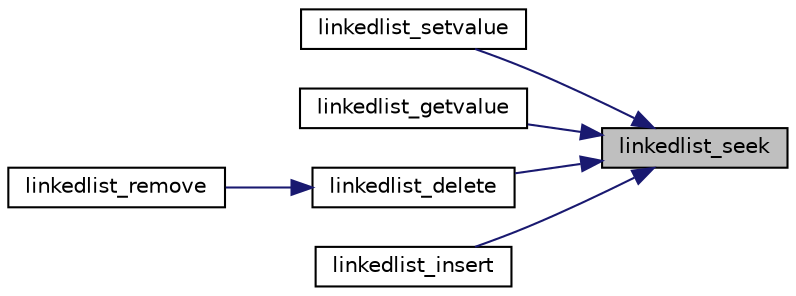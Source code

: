 digraph "linkedlist_seek"
{
 // INTERACTIVE_SVG=YES
 // LATEX_PDF_SIZE
  edge [fontname="Helvetica",fontsize="10",labelfontname="Helvetica",labelfontsize="10"];
  node [fontname="Helvetica",fontsize="10",shape=record];
  rankdir="RL";
  Node83 [label="linkedlist_seek",height=0.2,width=0.4,color="black", fillcolor="grey75", style="filled", fontcolor="black",tooltip=" "];
  Node83 -> Node84 [dir="back",color="midnightblue",fontsize="10",style="solid",fontname="Helvetica"];
  Node84 [label="linkedlist_setvalue",height=0.2,width=0.4,color="black", fillcolor="white", style="filled",URL="$linkedlist_8h.html#a8a29e324327b9323202b342011683fb8",tooltip=" "];
  Node83 -> Node85 [dir="back",color="midnightblue",fontsize="10",style="solid",fontname="Helvetica"];
  Node85 [label="linkedlist_getvalue",height=0.2,width=0.4,color="black", fillcolor="white", style="filled",URL="$linkedlist_8h.html#a45d80db53a82d5a9deae91d7fffb8557",tooltip=" "];
  Node83 -> Node86 [dir="back",color="midnightblue",fontsize="10",style="solid",fontname="Helvetica"];
  Node86 [label="linkedlist_delete",height=0.2,width=0.4,color="black", fillcolor="white", style="filled",URL="$linkedlist_8h.html#af1609596885dddc6f67ed0d76dcac826",tooltip=" "];
  Node86 -> Node87 [dir="back",color="midnightblue",fontsize="10",style="solid",fontname="Helvetica"];
  Node87 [label="linkedlist_remove",height=0.2,width=0.4,color="black", fillcolor="white", style="filled",URL="$linkedlist_8h.html#acb4b286b609f396f1a5343d6797e8649",tooltip=" "];
  Node83 -> Node88 [dir="back",color="midnightblue",fontsize="10",style="solid",fontname="Helvetica"];
  Node88 [label="linkedlist_insert",height=0.2,width=0.4,color="black", fillcolor="white", style="filled",URL="$linkedlist_8h.html#ab5209fd6cd52ac339f1d35416c63e0c3",tooltip=" "];
}
